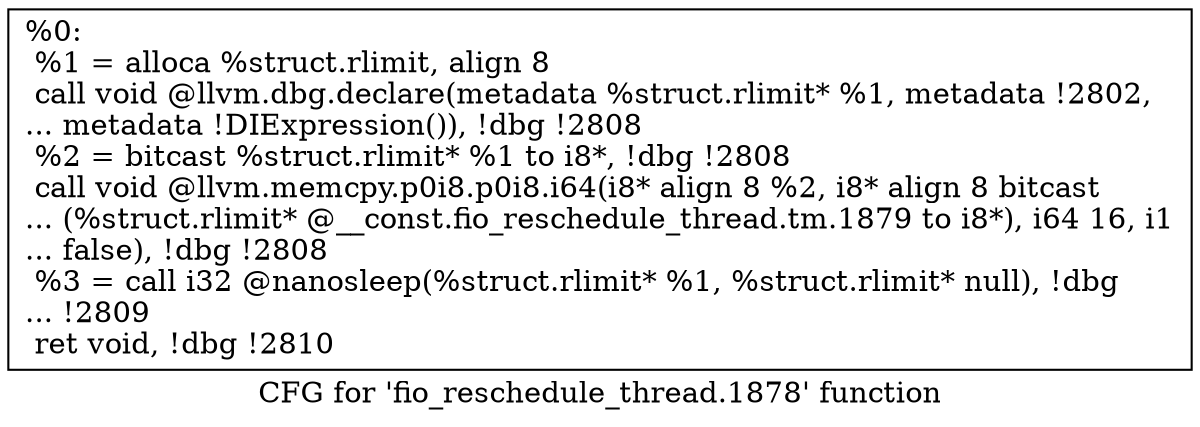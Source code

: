 digraph "CFG for 'fio_reschedule_thread.1878' function" {
	label="CFG for 'fio_reschedule_thread.1878' function";

	Node0x556852598080 [shape=record,label="{%0:\l  %1 = alloca %struct.rlimit, align 8\l  call void @llvm.dbg.declare(metadata %struct.rlimit* %1, metadata !2802,\l... metadata !DIExpression()), !dbg !2808\l  %2 = bitcast %struct.rlimit* %1 to i8*, !dbg !2808\l  call void @llvm.memcpy.p0i8.p0i8.i64(i8* align 8 %2, i8* align 8 bitcast\l... (%struct.rlimit* @__const.fio_reschedule_thread.tm.1879 to i8*), i64 16, i1\l... false), !dbg !2808\l  %3 = call i32 @nanosleep(%struct.rlimit* %1, %struct.rlimit* null), !dbg\l... !2809\l  ret void, !dbg !2810\l}"];
}

